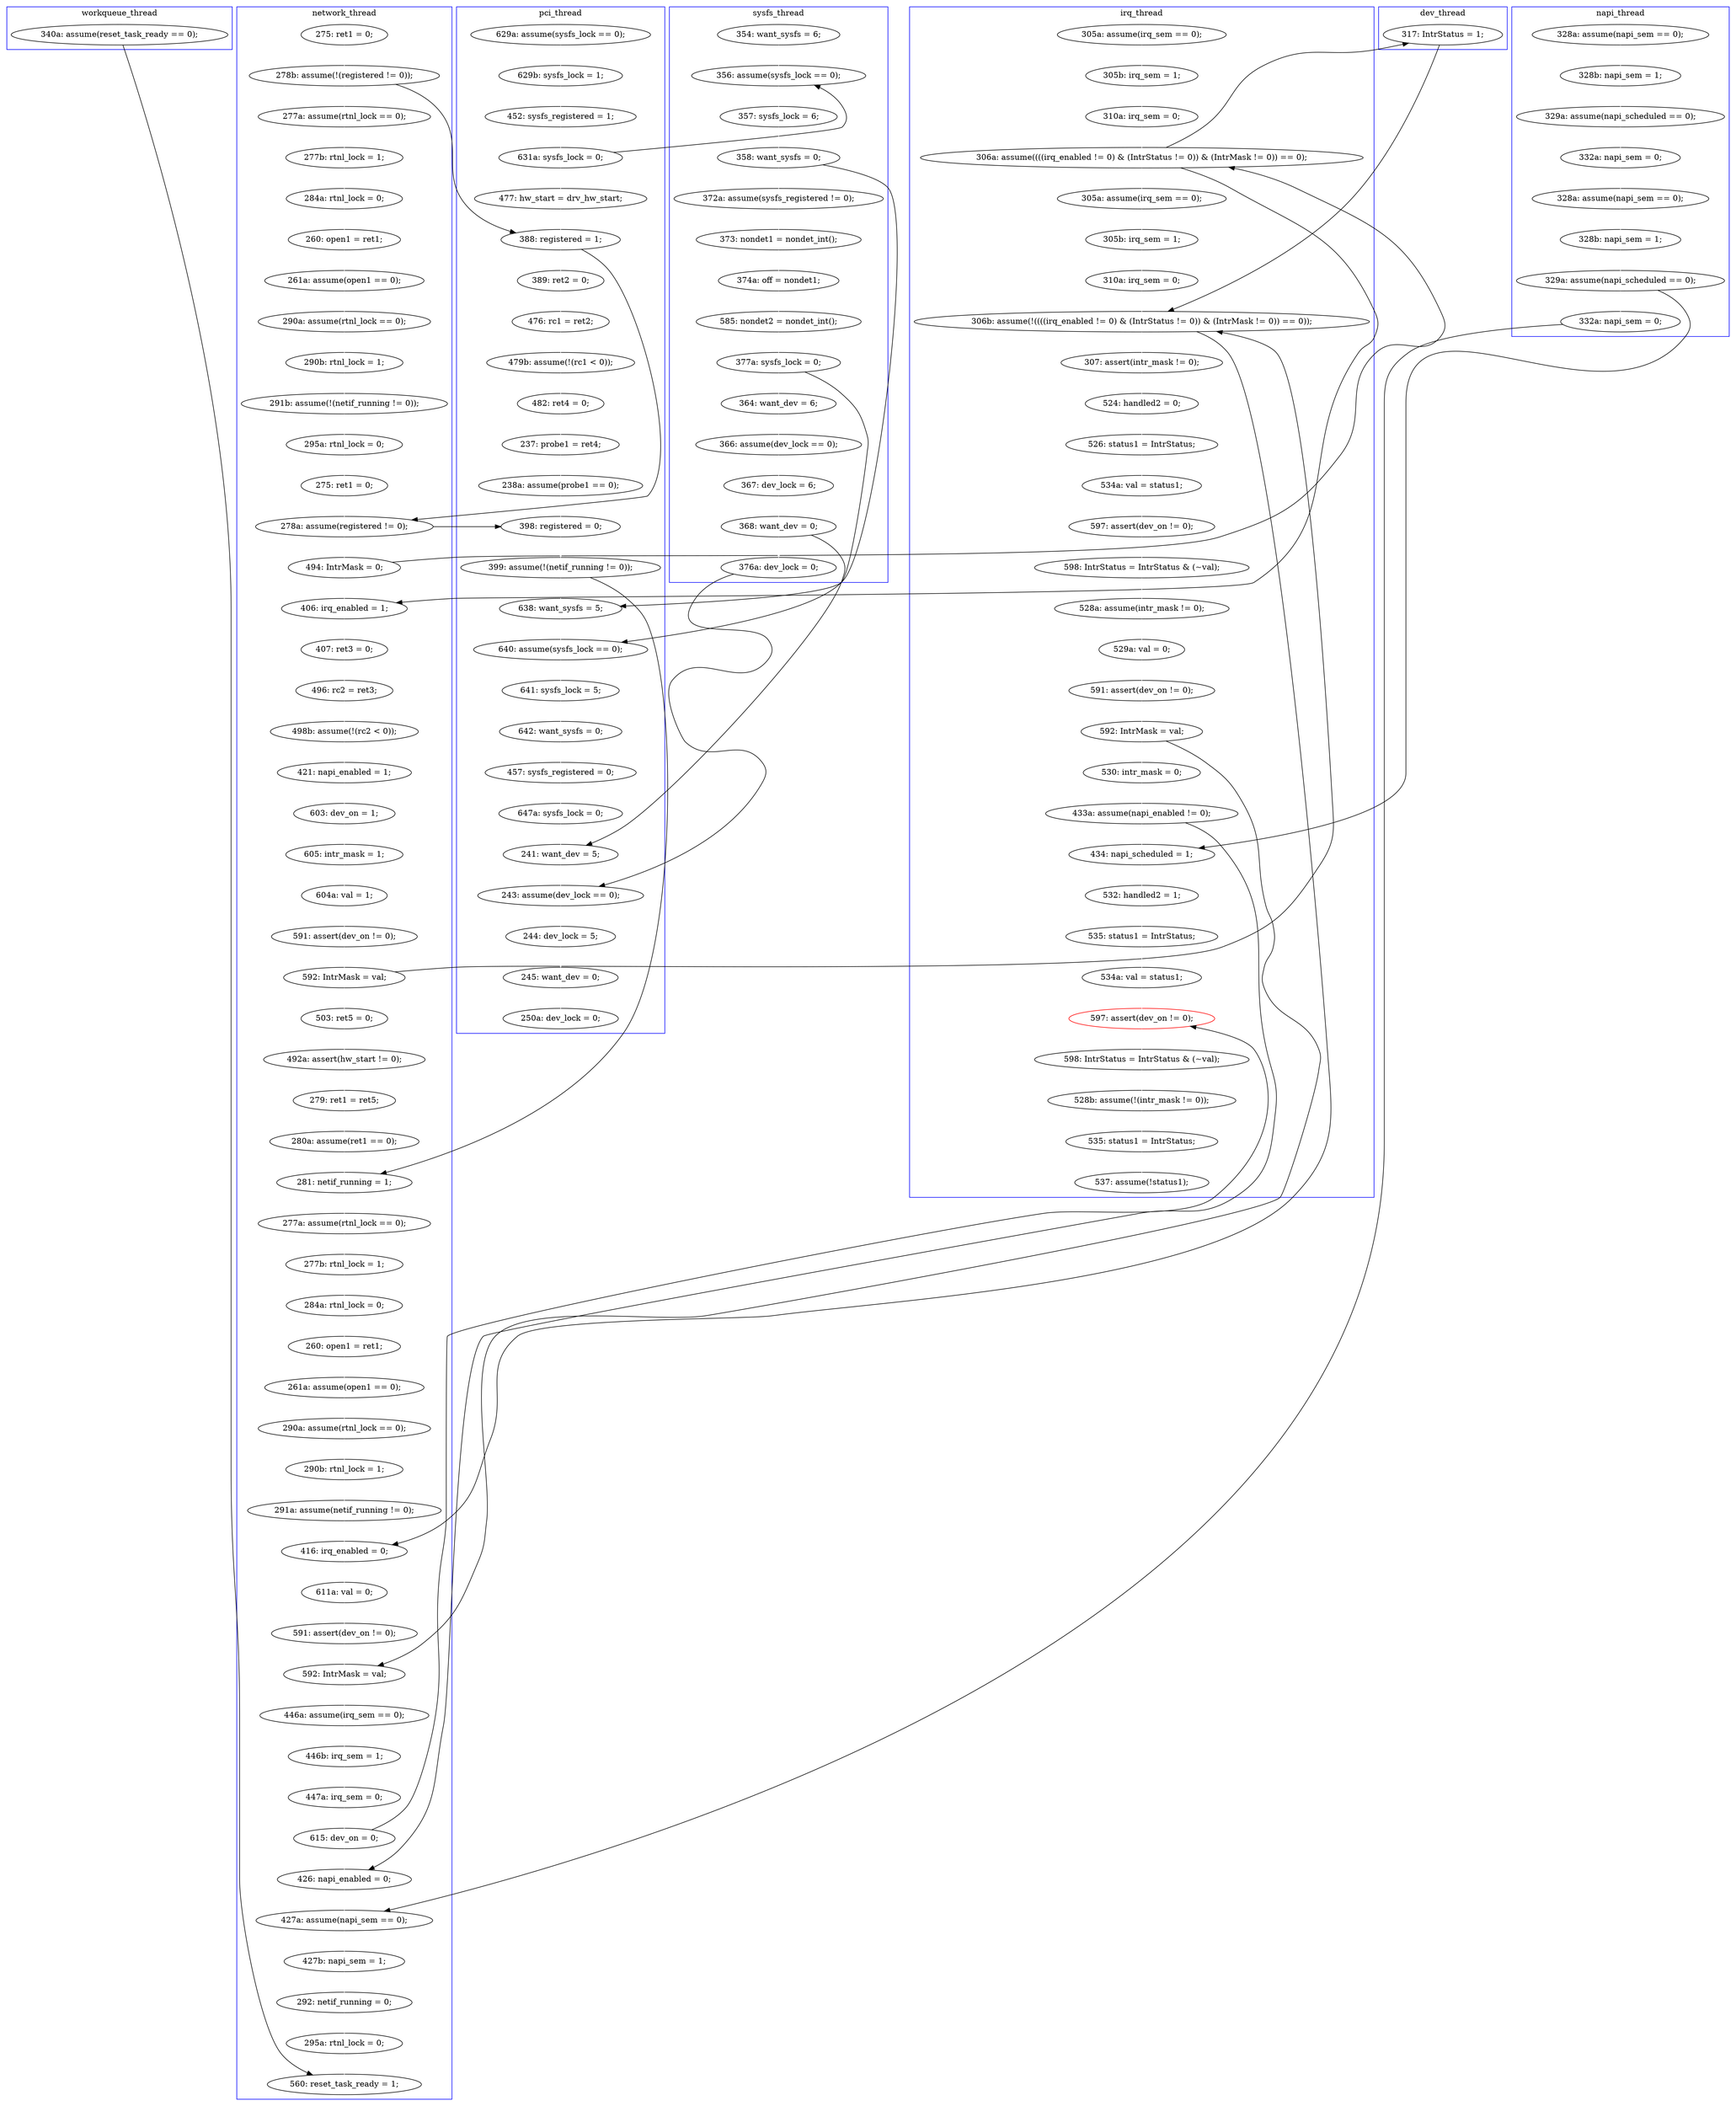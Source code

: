 digraph Counterexample {
	204 -> 205 [color = white, style = solid]
	157 -> 158 [color = white, style = solid]
	209 -> 211 [color = white, style = solid]
	205 -> 206 [color = white, style = solid]
	253 -> 263 [color = white, style = solid]
	190 -> 204 [color = black, style = solid, constraint = false]
	230 -> 266 [color = black, style = solid, constraint = false]
	71 -> 72 [color = white, style = solid]
	169 -> 188 [color = white, style = solid]
	265 -> 266 [color = white, style = solid]
	105 -> 149 [color = black, style = solid, constraint = false]
	100 -> 105 [color = white, style = solid]
	280 -> 284 [color = white, style = solid]
	169 -> 171 [color = black, style = solid, constraint = false]
	203 -> 249 [color = black, style = solid, constraint = false]
	285 -> 290 [color = white, style = solid]
	222 -> 223 [color = white, style = solid]
	293 -> 297 [color = white, style = solid]
	284 -> 285 [color = white, style = solid]
	143 -> 290 [color = black, style = solid, constraint = false]
	136 -> 139 [color = white, style = solid]
	208 -> 209 [color = white, style = solid]
	59 -> 60 [color = white, style = solid]
	248 -> 278 [color = black, style = solid, constraint = false]
	173 -> 174 [color = white, style = solid]
	127 -> 128 [color = white, style = solid]
	39 -> 41 [color = white, style = solid]
	160 -> 188 [color = black, style = solid, constraint = false]
	128 -> 130 [color = white, style = solid]
	98 -> 99 [color = white, style = solid]
	217 -> 218 [color = white, style = solid]
	135 -> 136 [color = white, style = solid]
	229 -> 230 [color = white, style = solid]
	270 -> 271 [color = white, style = solid]
	131 -> 134 [color = white, style = solid]
	105 -> 207 [color = white, style = solid]
	76 -> 95 [color = white, style = solid]
	72 -> 74 [color = white, style = solid]
	89 -> 102 [color = white, style = solid]
	32 -> 45 [color = white, style = solid]
	297 -> 310 [color = white, style = solid]
	52 -> 53 [color = white, style = solid]
	191 -> 192 [color = white, style = solid]
	45 -> 47 [color = white, style = solid]
	190 -> 191 [color = white, style = solid]
	198 -> 200 [color = white, style = solid]
	41 -> 50 [color = white, style = solid]
	211 -> 253 [color = black, style = solid, constraint = false]
	89 -> 166 [color = black, style = solid, constraint = false]
	240 -> 243 [color = white, style = solid]
	207 -> 208 [color = white, style = solid]
	131 -> 211 [color = black, style = solid, constraint = false]
	211 -> 212 [color = white, style = solid]
	51 -> 52 [color = white, style = solid]
	70 -> 100 [color = white, style = solid]
	119 -> 122 [color = white, style = solid]
	194 -> 196 [color = white, style = solid]
	218 -> 220 [color = white, style = solid]
	292 -> 293 [color = white, style = solid]
	174 -> 175 [color = white, style = solid]
	109 -> 110 [color = white, style = solid]
	274 -> 292 [color = black, style = solid, constraint = false]
	163 -> 164 [color = white, style = solid]
	87 -> 89 [color = white, style = solid]
	249 -> 257 [color = white, style = solid]
	263 -> 265 [color = white, style = solid]
	53 -> 56 [color = white, style = solid]
	193 -> 194 [color = white, style = solid]
	29 -> 32 [color = white, style = solid]
	164 -> 168 [color = white, style = solid]
	114 -> 166 [color = white, style = solid]
	95 -> 98 [color = white, style = solid]
	301 -> 302 [color = white, style = solid]
	206 -> 240 [color = white, style = solid]
	185 -> 253 [color = white, style = solid]
	196 -> 300 [color = black, style = solid, constraint = false]
	302 -> 303 [color = white, style = solid]
	257 -> 258 [color = white, style = solid]
	56 -> 59 [color = white, style = solid]
	243 -> 299 [color = white, style = solid]
	188 -> 204 [color = white, style = solid]
	134 -> 135 [color = white, style = solid]
	258 -> 261 [color = white, style = solid]
	102 -> 105 [color = black, style = solid, constraint = false]
	172 -> 173 [color = white, style = solid]
	166 -> 169 [color = white, style = solid]
	236 -> 248 [color = white, style = solid]
	159 -> 160 [color = white, style = solid]
	299 -> 300 [color = white, style = solid]
	75 -> 89 [color = black, style = solid, constraint = false]
	149 -> 211 [color = black, style = solid, constraint = false]
	248 -> 249 [color = white, style = solid]
	75 -> 76 [color = white, style = solid]
	278 -> 279 [color = white, style = solid]
	200 -> 201 [color = white, style = solid]
	47 -> 75 [color = white, style = solid]
	192 -> 193 [color = white, style = solid]
	50 -> 51 [color = white, style = solid]
	160 -> 162 [color = white, style = solid]
	28 -> 29 [color = white, style = solid]
	60 -> 62 [color = white, style = solid]
	300 -> 301 [color = white, style = solid]
	102 -> 109 [color = white, style = solid]
	271 -> 272 [color = white, style = solid]
	122 -> 126 [color = white, style = solid]
	261 -> 292 [color = white, style = solid]
	162 -> 163 [color = white, style = solid]
	230 -> 236 [color = white, style = solid]
	116 -> 119 [color = white, style = solid]
	62 -> 77 [color = white, style = solid]
	130 -> 131 [color = white, style = solid]
	227 -> 229 [color = white, style = solid]
	310 -> 311 [color = white, style = solid]
	77 -> 87 [color = white, style = solid]
	158 -> 159 [color = white, style = solid]
	74 -> 198 [color = white, style = solid]
	279 -> 280 [color = white, style = solid]
	212 -> 217 [color = white, style = solid]
	266 -> 270 [color = white, style = solid]
	201 -> 203 [color = white, style = solid]
	203 -> 241 [color = white, style = solid]
	183 -> 185 [color = white, style = solid]
	171 -> 172 [color = white, style = solid]
	126 -> 127 [color = white, style = solid]
	99 -> 111 [color = white, style = solid]
	175 -> 178 [color = white, style = solid]
	168 -> 190 [color = white, style = solid]
	110 -> 116 [color = white, style = solid]
	220 -> 222 [color = white, style = solid]
	241 -> 279 [color = black, style = solid, constraint = false]
	178 -> 182 [color = white, style = solid]
	223 -> 226 [color = white, style = solid]
	182 -> 183 [color = white, style = solid]
	139 -> 171 [color = white, style = solid]
	111 -> 114 [color = white, style = solid]
	274 -> 278 [color = white, style = solid]
	69 -> 70 [color = white, style = solid]
	226 -> 227 [color = white, style = solid]
	41 -> 75 [color = black, style = solid, constraint = false]
	194 -> 299 [color = black, style = solid, constraint = false]
	272 -> 274 [color = white, style = solid]
	105 -> 109 [color = black, style = solid, constraint = false]
	45 -> 158 [color = black, style = solid, constraint = false]
	subgraph cluster7 {
		label = dev_thread
		color = blue
		149  [label = "317: IntrStatus = 1;"]
	}
	subgraph cluster5 {
		label = workqueue_thread
		color = blue
		143  [label = "340a: assume(reset_task_ready == 0);"]
	}
	subgraph cluster6 {
		label = sysfs_thread
		color = blue
		160  [label = "358: want_sysfs = 0;"]
		158  [label = "356: assume(sysfs_lock == 0);"]
		193  [label = "367: dev_lock = 6;"]
		163  [label = "373: nondet1 = nondet_int();"]
		164  [label = "374a: off = nondet1;"]
		191  [label = "364: want_dev = 6;"]
		162  [label = "372a: assume(sysfs_registered != 0);"]
		194  [label = "368: want_dev = 0;"]
		157  [label = "354: want_sysfs = 6;"]
		196  [label = "376a: dev_lock = 0;"]
		159  [label = "357: sysfs_lock = 6;"]
		168  [label = "585: nondet2 = nondet_int();"]
		190  [label = "377a: sysfs_lock = 0;"]
		192  [label = "366: assume(dev_lock == 0);"]
	}
	subgraph cluster4 {
		label = napi_thread
		color = blue
		200  [label = "328a: assume(napi_sem == 0);"]
		201  [label = "328b: napi_sem = 1;"]
		71  [label = "328a: assume(napi_sem == 0);"]
		241  [label = "332a: napi_sem = 0;"]
		74  [label = "329a: assume(napi_scheduled == 0);"]
		198  [label = "332a: napi_sem = 0;"]
		203  [label = "329a: assume(napi_scheduled == 0);"]
		72  [label = "328b: napi_sem = 1;"]
	}
	subgraph cluster2 {
		label = network_thread
		color = blue
		59  [label = "290a: assume(rtnl_lock == 0);"]
		116  [label = "496: rc2 = ret3;"]
		278  [label = "426: napi_enabled = 0;"]
		122  [label = "421: napi_enabled = 1;"]
		50  [label = "277a: assume(rtnl_lock == 0);"]
		41  [label = "278b: assume(!(registered != 0));"]
		182  [label = "290a: assume(rtnl_lock == 0);"]
		136  [label = "279: ret1 = ret5;"]
		119  [label = "498b: assume(!(rc2 < 0));"]
		265  [label = "591: assert(dev_on != 0);"]
		89  [label = "278a: assume(registered != 0);"]
		128  [label = "604a: val = 1;"]
		270  [label = "446a: assume(irq_sem == 0);"]
		280  [label = "427b: napi_sem = 1;"]
		284  [label = "292: netif_running = 0;"]
		60  [label = "290b: rtnl_lock = 1;"]
		175  [label = "260: open1 = ret1;"]
		77  [label = "295a: rtnl_lock = 0;"]
		279  [label = "427a: assume(napi_sem == 0);"]
		110  [label = "407: ret3 = 0;"]
		253  [label = "416: irq_enabled = 0;"]
		172  [label = "277a: assume(rtnl_lock == 0);"]
		174  [label = "284a: rtnl_lock = 0;"]
		56  [label = "261a: assume(open1 == 0);"]
		39  [label = "275: ret1 = 0;"]
		62  [label = "291b: assume(!(netif_running != 0));"]
		171  [label = "281: netif_running = 1;"]
		127  [label = "605: intr_mask = 1;"]
		263  [label = "611a: val = 0;"]
		52  [label = "284a: rtnl_lock = 0;"]
		130  [label = "591: assert(dev_on != 0);"]
		178  [label = "261a: assume(open1 == 0);"]
		183  [label = "290b: rtnl_lock = 1;"]
		87  [label = "275: ret1 = 0;"]
		266  [label = "592: IntrMask = val;"]
		109  [label = "406: irq_enabled = 1;"]
		53  [label = "260: open1 = ret1;"]
		173  [label = "277b: rtnl_lock = 1;"]
		185  [label = "291a: assume(netif_running != 0);"]
		102  [label = "494: IntrMask = 0;"]
		51  [label = "277b: rtnl_lock = 1;"]
		271  [label = "446b: irq_sem = 1;"]
		290  [label = "560: reset_task_ready = 1;"]
		131  [label = "592: IntrMask = val;"]
		134  [label = "503: ret5 = 0;"]
		126  [label = "603: dev_on = 1;"]
		135  [label = "492a: assert(hw_start != 0);"]
		285  [label = "295a: rtnl_lock = 0;"]
		139  [label = "280a: assume(ret1 == 0);"]
		272  [label = "447a: irq_sem = 0;"]
		274  [label = "615: dev_on = 0;"]
	}
	subgraph cluster3 {
		label = irq_thread
		color = blue
		208  [label = "305b: irq_sem = 1;"]
		258  [label = "535: status1 = IntrStatus;"]
		261  [label = "534a: val = status1;"]
		248  [label = "433a: assume(napi_enabled != 0);"]
		257  [label = "532: handled2 = 1;"]
		249  [label = "434: napi_scheduled = 1;"]
		207  [label = "305a: assume(irq_sem == 0);"]
		310  [label = "535: status1 = IntrStatus;"]
		211  [label = "306b: assume(!((((irq_enabled != 0) & (IntrStatus != 0)) & (IntrMask != 0)) == 0));"]
		105  [label = "306a: assume((((irq_enabled != 0) & (IntrStatus != 0)) & (IntrMask != 0)) == 0);"]
		297  [label = "528b: assume(!(intr_mask != 0));"]
		292  [label = "597: assert(dev_on != 0);", color = red]
		236  [label = "530: intr_mask = 0;"]
		220  [label = "534a: val = status1;"]
		69  [label = "305a: assume(irq_sem == 0);"]
		217  [label = "524: handled2 = 0;"]
		218  [label = "526: status1 = IntrStatus;"]
		227  [label = "529a: val = 0;"]
		226  [label = "528a: assume(intr_mask != 0);"]
		293  [label = "598: IntrStatus = IntrStatus & (~val);"]
		311  [label = "537: assume(!status1);"]
		230  [label = "592: IntrMask = val;"]
		229  [label = "591: assert(dev_on != 0);"]
		222  [label = "597: assert(dev_on != 0);"]
		100  [label = "310a: irq_sem = 0;"]
		212  [label = "307: assert(intr_mask != 0);"]
		209  [label = "310a: irq_sem = 0;"]
		70  [label = "305b: irq_sem = 1;"]
		223  [label = "598: IntrStatus = IntrStatus & (~val);"]
	}
	subgraph cluster1 {
		label = pci_thread
		color = blue
		300  [label = "243: assume(dev_lock == 0);"]
		204  [label = "640: assume(sysfs_lock == 0);"]
		301  [label = "244: dev_lock = 5;"]
		206  [label = "642: want_sysfs = 0;"]
		98  [label = "479b: assume(!(rc1 < 0));"]
		95  [label = "476: rc1 = ret2;"]
		240  [label = "457: sysfs_registered = 0;"]
		28  [label = "629a: assume(sysfs_lock == 0);"]
		32  [label = "452: sysfs_registered = 1;"]
		114  [label = "238a: assume(probe1 == 0);"]
		75  [label = "388: registered = 1;"]
		302  [label = "245: want_dev = 0;"]
		47  [label = "477: hw_start = drv_hw_start;"]
		111  [label = "237: probe1 = ret4;"]
		76  [label = "389: ret2 = 0;"]
		303  [label = "250a: dev_lock = 0;"]
		169  [label = "399: assume(!(netif_running != 0));"]
		188  [label = "638: want_sysfs = 5;"]
		299  [label = "241: want_dev = 5;"]
		29  [label = "629b: sysfs_lock = 1;"]
		166  [label = "398: registered = 0;"]
		99  [label = "482: ret4 = 0;"]
		205  [label = "641: sysfs_lock = 5;"]
		45  [label = "631a: sysfs_lock = 0;"]
		243  [label = "647a: sysfs_lock = 0;"]
	}
}